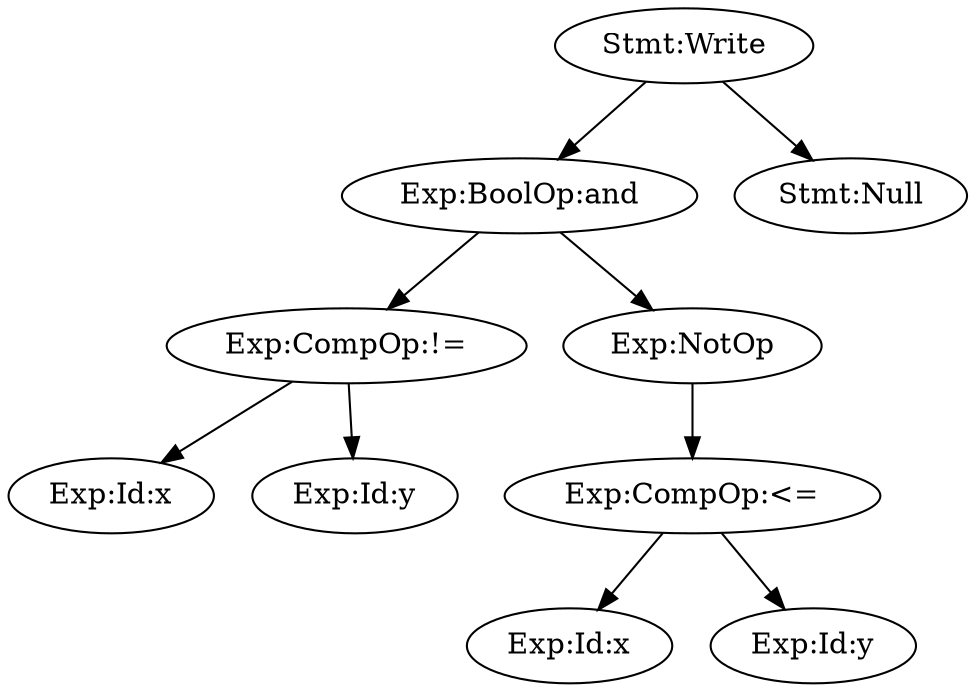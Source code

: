 digraph AST {
	n1 [label="Stmt:Write"];
	n2 [label="Exp:BoolOp:and"];
	n3 [label="Exp:CompOp:!="];
	n4 [label="Exp:Id:x"];
	n3 -> n4;
	n5 [label="Exp:Id:y"];
	n3 -> n5;
	n2 -> n3;
	n6 [label="Exp:NotOp"];
	n7 [label="Exp:CompOp:<="];
	n8 [label="Exp:Id:x"];
	n7 -> n8;
	n9 [label="Exp:Id:y"];
	n7 -> n9;
	n6 -> n7;
	n2 -> n6;
	n1 -> n2;
	n10 [label="Stmt:Null"];
	n1 -> n10;
}
